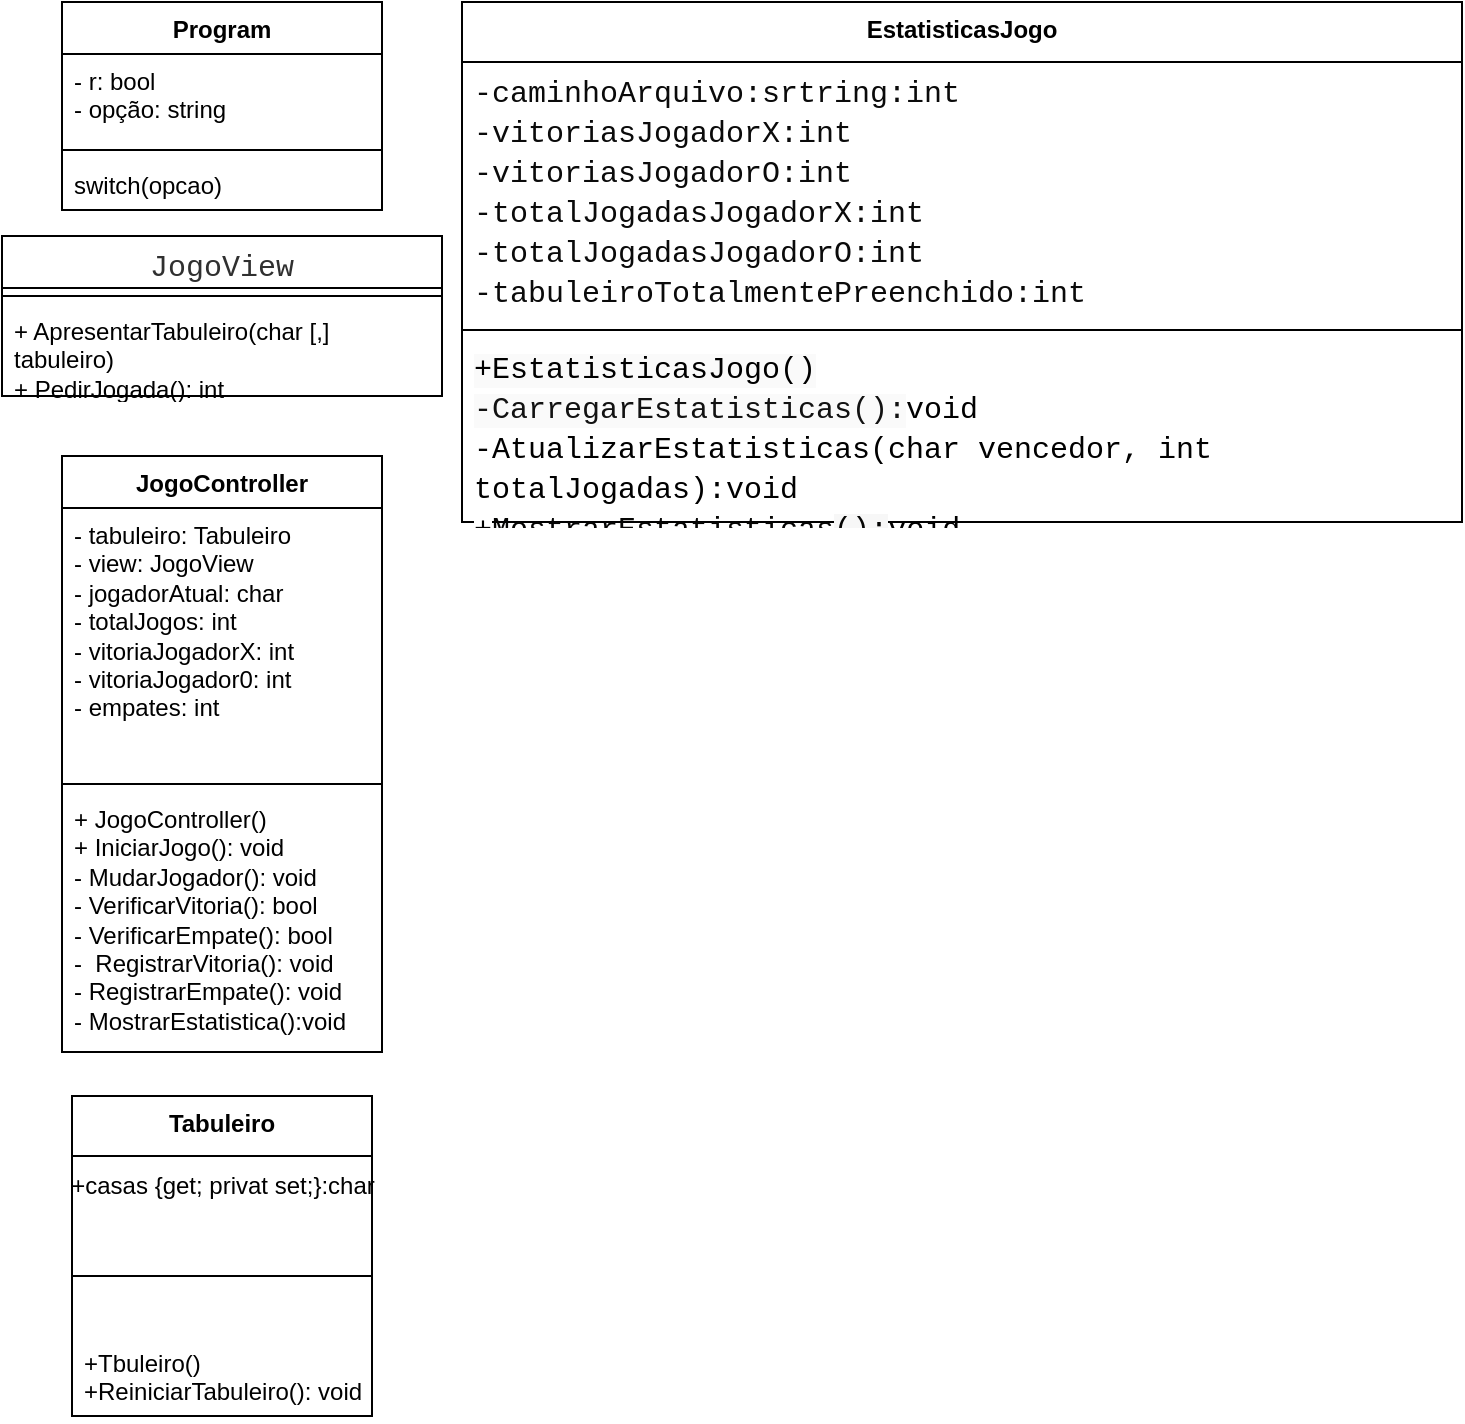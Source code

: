<mxfile version="23.1.1" type="device">
  <diagram name="Página-1" id="ot3iUINbhn4iDaSgqAHn">
    <mxGraphModel dx="1050" dy="4124" grid="1" gridSize="10" guides="1" tooltips="1" connect="1" arrows="1" fold="1" page="1" pageScale="1" pageWidth="827" pageHeight="1169" math="0" shadow="0">
      <root>
        <mxCell id="0" />
        <mxCell id="1" parent="0" />
        <mxCell id="XwFvSRTZFQrmbnH3uNZp-2" value="Tabuleiro" style="swimlane;fontStyle=1;align=center;verticalAlign=top;childLayout=stackLayout;horizontal=1;startSize=30;horizontalStack=0;resizeParent=1;resizeParentMax=0;resizeLast=0;collapsible=1;marginBottom=0;whiteSpace=wrap;html=1;" parent="1" vertex="1">
          <mxGeometry x="35" y="-2960" width="150" height="160" as="geometry" />
        </mxCell>
        <mxCell id="Lqgt3591MGWHJNCCI-UA-1" value="+casas {get; privat set;}:char" style="text;html=1;align=center;verticalAlign=middle;resizable=0;points=[];autosize=1;strokeColor=none;fillColor=none;" vertex="1" parent="XwFvSRTZFQrmbnH3uNZp-2">
          <mxGeometry y="30" width="150" height="30" as="geometry" />
        </mxCell>
        <mxCell id="XwFvSRTZFQrmbnH3uNZp-4" value="" style="line;strokeWidth=1;fillColor=none;align=left;verticalAlign=middle;spacingTop=-1;spacingLeft=3;spacingRight=3;rotatable=0;labelPosition=right;points=[];portConstraint=eastwest;strokeColor=inherit;" parent="XwFvSRTZFQrmbnH3uNZp-2" vertex="1">
          <mxGeometry y="60" width="150" height="60" as="geometry" />
        </mxCell>
        <mxCell id="XwFvSRTZFQrmbnH3uNZp-5" value="+Tbuleiro()&lt;br&gt;+ReiniciarTabuleiro(): void" style="text;strokeColor=none;fillColor=none;align=left;verticalAlign=top;spacingLeft=4;spacingRight=4;overflow=hidden;rotatable=0;points=[[0,0.5],[1,0.5]];portConstraint=eastwest;whiteSpace=wrap;html=1;" parent="XwFvSRTZFQrmbnH3uNZp-2" vertex="1">
          <mxGeometry y="120" width="150" height="40" as="geometry" />
        </mxCell>
        <mxCell id="XwFvSRTZFQrmbnH3uNZp-7" value="Program" style="swimlane;fontStyle=1;align=center;verticalAlign=top;childLayout=stackLayout;horizontal=1;startSize=26;horizontalStack=0;resizeParent=1;resizeParentMax=0;resizeLast=0;collapsible=1;marginBottom=0;whiteSpace=wrap;html=1;" parent="1" vertex="1">
          <mxGeometry x="30" y="-3507" width="160" height="104" as="geometry" />
        </mxCell>
        <mxCell id="XwFvSRTZFQrmbnH3uNZp-8" value="- r: bool&lt;br&gt;- opção: string" style="text;strokeColor=none;fillColor=none;align=left;verticalAlign=top;spacingLeft=4;spacingRight=4;overflow=hidden;rotatable=0;points=[[0,0.5],[1,0.5]];portConstraint=eastwest;whiteSpace=wrap;html=1;" parent="XwFvSRTZFQrmbnH3uNZp-7" vertex="1">
          <mxGeometry y="26" width="160" height="44" as="geometry" />
        </mxCell>
        <mxCell id="XwFvSRTZFQrmbnH3uNZp-9" value="" style="line;strokeWidth=1;fillColor=none;align=left;verticalAlign=middle;spacingTop=-1;spacingLeft=3;spacingRight=3;rotatable=0;labelPosition=right;points=[];portConstraint=eastwest;strokeColor=inherit;" parent="XwFvSRTZFQrmbnH3uNZp-7" vertex="1">
          <mxGeometry y="70" width="160" height="8" as="geometry" />
        </mxCell>
        <mxCell id="XwFvSRTZFQrmbnH3uNZp-10" value="switch(opcao)" style="text;strokeColor=none;fillColor=none;align=left;verticalAlign=top;spacingLeft=4;spacingRight=4;overflow=hidden;rotatable=0;points=[[0,0.5],[1,0.5]];portConstraint=eastwest;whiteSpace=wrap;html=1;" parent="XwFvSRTZFQrmbnH3uNZp-7" vertex="1">
          <mxGeometry y="78" width="160" height="26" as="geometry" />
        </mxCell>
        <mxCell id="XwFvSRTZFQrmbnH3uNZp-11" value="EstatisticasJogo" style="swimlane;fontStyle=1;align=center;verticalAlign=top;childLayout=stackLayout;horizontal=1;startSize=30;horizontalStack=0;resizeParent=1;resizeParentMax=0;resizeLast=0;collapsible=1;marginBottom=0;whiteSpace=wrap;html=1;" parent="1" vertex="1">
          <mxGeometry x="230" y="-3507" width="500" height="260" as="geometry" />
        </mxCell>
        <mxCell id="XwFvSRTZFQrmbnH3uNZp-12" value="&lt;div style=&quot;font-family: Consolas, &amp;quot;Courier New&amp;quot;, monospace; font-size: 15px; line-height: 20px;&quot;&gt;&lt;div style=&quot;&quot;&gt;&lt;font color=&quot;#0a0a0a&quot;&gt;-caminhoArquivo:srtring:int&lt;/font&gt;&lt;/div&gt;&lt;div style=&quot;&quot;&gt;&lt;font color=&quot;#0a0a0a&quot;&gt;-vitoriasJogadorX:int&lt;/font&gt;&lt;/div&gt;&lt;div style=&quot;&quot;&gt;&lt;font color=&quot;#0a0a0a&quot;&gt;-vitoriasJogadorO:int&lt;/font&gt;&lt;/div&gt;&lt;div style=&quot;&quot;&gt;&lt;font color=&quot;#0a0a0a&quot;&gt;-totalJogadasJogadorX:int&lt;/font&gt;&lt;/div&gt;&lt;div style=&quot;&quot;&gt;&lt;font color=&quot;#0a0a0a&quot;&gt;-totalJogadasJogadorO:int&lt;/font&gt;&lt;/div&gt;&lt;div style=&quot;&quot;&gt;&lt;font color=&quot;#0a0a0a&quot;&gt;-tabuleiroTotalmentePreenchido:int&lt;/font&gt;&lt;/div&gt;&lt;/div&gt;" style="text;strokeColor=none;fillColor=none;align=left;verticalAlign=top;spacingLeft=4;spacingRight=4;overflow=hidden;rotatable=0;points=[[0,0.5],[1,0.5]];portConstraint=eastwest;whiteSpace=wrap;html=1;" parent="XwFvSRTZFQrmbnH3uNZp-11" vertex="1">
          <mxGeometry y="30" width="500" height="130" as="geometry" />
        </mxCell>
        <mxCell id="XwFvSRTZFQrmbnH3uNZp-13" value="" style="line;strokeWidth=1;fillColor=none;align=left;verticalAlign=middle;spacingTop=-1;spacingLeft=3;spacingRight=3;rotatable=0;labelPosition=right;points=[];portConstraint=eastwest;strokeColor=inherit;" parent="XwFvSRTZFQrmbnH3uNZp-11" vertex="1">
          <mxGeometry y="160" width="500" height="8" as="geometry" />
        </mxCell>
        <mxCell id="XwFvSRTZFQrmbnH3uNZp-14" value="&lt;div style=&quot;font-family: Consolas, &amp;quot;Courier New&amp;quot;, monospace; font-size: 15px; line-height: 20px;&quot;&gt;&lt;span style=&quot;background-color: rgb(250, 250, 250);&quot;&gt;+EstatisticasJogo()&lt;/span&gt;&lt;/div&gt;&lt;div style=&quot;font-family: Consolas, &amp;quot;Courier New&amp;quot;, monospace; font-size: 15px; line-height: 20px;&quot;&gt;&lt;div style=&quot;line-height: 20px;&quot;&gt;&lt;span style=&quot;background-color: rgb(250, 250, 250);&quot;&gt;&lt;font color=&quot;#121212&quot;&gt;-CarregarEstatisticas():&lt;/font&gt;&lt;/span&gt;void&lt;/div&gt;&lt;div style=&quot;line-height: 20px;&quot;&gt;&lt;div style=&quot;line-height: 20px;&quot;&gt;&lt;span style=&quot;background-color: rgb(255, 255, 255);&quot;&gt;-AtualizarEstatisticas(char vencedor, int totalJogadas):void&lt;/span&gt;&lt;/div&gt;&lt;div style=&quot;line-height: 20px;&quot;&gt;&lt;span style=&quot;background-color: rgb(255, 255, 255);&quot;&gt;+&lt;/span&gt;&lt;font color=&quot;#050504&quot;&gt;MostrarEstatisticas&lt;span style=&quot;background-color: rgb(247, 247, 247);&quot;&gt;():&lt;/span&gt;&lt;/font&gt;void&lt;/div&gt;&lt;/div&gt;&lt;/div&gt;" style="text;strokeColor=none;fillColor=none;align=left;verticalAlign=top;spacingLeft=4;spacingRight=4;overflow=hidden;rotatable=0;points=[[0,0.5],[1,0.5]];portConstraint=eastwest;whiteSpace=wrap;html=1;" parent="XwFvSRTZFQrmbnH3uNZp-11" vertex="1">
          <mxGeometry y="168" width="500" height="92" as="geometry" />
        </mxCell>
        <mxCell id="XwFvSRTZFQrmbnH3uNZp-15" value="JogoController" style="swimlane;fontStyle=1;align=center;verticalAlign=top;childLayout=stackLayout;horizontal=1;startSize=26;horizontalStack=0;resizeParent=1;resizeParentMax=0;resizeLast=0;collapsible=1;marginBottom=0;whiteSpace=wrap;html=1;" parent="1" vertex="1">
          <mxGeometry x="30" y="-3280" width="160" height="298" as="geometry" />
        </mxCell>
        <mxCell id="XwFvSRTZFQrmbnH3uNZp-16" value="- tabuleiro: Tabuleiro&amp;nbsp;&lt;br&gt;- view: JogoView&lt;br&gt;- jogadorAtual: char&lt;br&gt;- totalJogos: int&lt;br&gt;- vitoriaJogadorX: int&lt;br&gt;- vitoriaJogador0: int&amp;nbsp;&lt;br&gt;- empates: int" style="text;strokeColor=none;fillColor=none;align=left;verticalAlign=top;spacingLeft=4;spacingRight=4;overflow=hidden;rotatable=0;points=[[0,0.5],[1,0.5]];portConstraint=eastwest;whiteSpace=wrap;html=1;" parent="XwFvSRTZFQrmbnH3uNZp-15" vertex="1">
          <mxGeometry y="26" width="160" height="134" as="geometry" />
        </mxCell>
        <mxCell id="XwFvSRTZFQrmbnH3uNZp-17" value="" style="line;strokeWidth=1;fillColor=none;align=left;verticalAlign=middle;spacingTop=-1;spacingLeft=3;spacingRight=3;rotatable=0;labelPosition=right;points=[];portConstraint=eastwest;strokeColor=inherit;" parent="XwFvSRTZFQrmbnH3uNZp-15" vertex="1">
          <mxGeometry y="160" width="160" height="8" as="geometry" />
        </mxCell>
        <mxCell id="XwFvSRTZFQrmbnH3uNZp-18" value="+ JogoController()&lt;br&gt;+ IniciarJogo(): void&lt;br&gt;- MudarJogador(): void&lt;br&gt;- VerificarVitoria(): bool&lt;br&gt;- VerificarEmpate(): bool&lt;br&gt;-&amp;nbsp; RegistrarVitoria(): void&lt;br&gt;- RegistrarEmpate(): void&lt;br&gt;- MostrarEstatistica():void" style="text;strokeColor=none;fillColor=none;align=left;verticalAlign=top;spacingLeft=4;spacingRight=4;overflow=hidden;rotatable=0;points=[[0,0.5],[1,0.5]];portConstraint=eastwest;whiteSpace=wrap;html=1;" parent="XwFvSRTZFQrmbnH3uNZp-15" vertex="1">
          <mxGeometry y="168" width="160" height="130" as="geometry" />
        </mxCell>
        <mxCell id="XwFvSRTZFQrmbnH3uNZp-19" value="&lt;div style=&quot;font-family: Consolas, &amp;quot;Courier New&amp;quot;, monospace; font-weight: normal; font-size: 15px; line-height: 20px;&quot;&gt;&lt;span style=&quot;background-color: rgb(255, 255, 255);&quot;&gt;&lt;font color=&quot;#303030&quot;&gt;JogoView&lt;/font&gt;&lt;/span&gt;&lt;/div&gt;" style="swimlane;fontStyle=1;align=center;verticalAlign=top;childLayout=stackLayout;horizontal=1;startSize=26;horizontalStack=0;resizeParent=1;resizeParentMax=0;resizeLast=0;collapsible=1;marginBottom=0;whiteSpace=wrap;html=1;" parent="1" vertex="1">
          <mxGeometry y="-3390" width="220" height="80" as="geometry" />
        </mxCell>
        <mxCell id="XwFvSRTZFQrmbnH3uNZp-21" value="" style="line;strokeWidth=1;fillColor=none;align=left;verticalAlign=middle;spacingTop=-1;spacingLeft=3;spacingRight=3;rotatable=0;labelPosition=right;points=[];portConstraint=eastwest;strokeColor=inherit;" parent="XwFvSRTZFQrmbnH3uNZp-19" vertex="1">
          <mxGeometry y="26" width="220" height="8" as="geometry" />
        </mxCell>
        <mxCell id="XwFvSRTZFQrmbnH3uNZp-22" value="+ ApresentarTabuleiro(char [,] tabuleiro)&lt;br&gt;+ PedirJogada(): int" style="text;strokeColor=none;fillColor=none;align=left;verticalAlign=top;spacingLeft=4;spacingRight=4;overflow=hidden;rotatable=0;points=[[0,0.5],[1,0.5]];portConstraint=eastwest;whiteSpace=wrap;html=1;" parent="XwFvSRTZFQrmbnH3uNZp-19" vertex="1">
          <mxGeometry y="34" width="220" height="46" as="geometry" />
        </mxCell>
      </root>
    </mxGraphModel>
  </diagram>
</mxfile>
